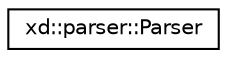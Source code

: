 digraph "Graphical Class Hierarchy"
{
  edge [fontname="Helvetica",fontsize="10",labelfontname="Helvetica",labelfontsize="10"];
  node [fontname="Helvetica",fontsize="10",shape=record];
  rankdir="LR";
  Node0 [label="xd::parser::Parser",height=0.2,width=0.4,color="black", fillcolor="white", style="filled",URL="$classxd_1_1parser_1_1_parser.html"];
}
